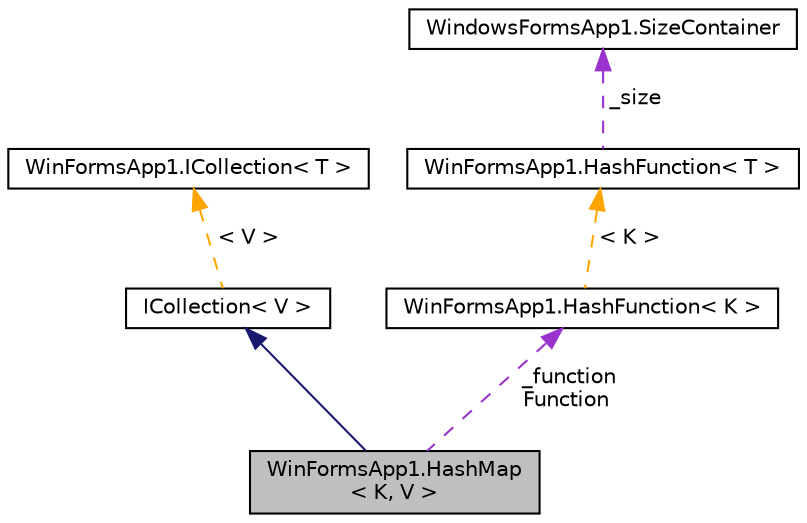 digraph "WinFormsApp1.HashMap&lt; K, V &gt;"
{
 // LATEX_PDF_SIZE
  edge [fontname="Helvetica",fontsize="10",labelfontname="Helvetica",labelfontsize="10"];
  node [fontname="Helvetica",fontsize="10",shape=record];
  Node1 [label="WinFormsApp1.HashMap\l\< K, V \>",height=0.2,width=0.4,color="black", fillcolor="grey75", style="filled", fontcolor="black",tooltip=" "];
  Node2 -> Node1 [dir="back",color="midnightblue",fontsize="10",style="solid",fontname="Helvetica"];
  Node2 [label="ICollection\< V \>",height=0.2,width=0.4,color="black", fillcolor="white", style="filled",URL="$interface_win_forms_app1_1_1_i_collection.html",tooltip=" "];
  Node3 -> Node2 [dir="back",color="orange",fontsize="10",style="dashed",label=" \< V \>" ,fontname="Helvetica"];
  Node3 [label="WinFormsApp1.ICollection\< T \>",height=0.2,width=0.4,color="black", fillcolor="white", style="filled",URL="$interface_win_forms_app1_1_1_i_collection.html",tooltip=" "];
  Node4 -> Node1 [dir="back",color="darkorchid3",fontsize="10",style="dashed",label=" _function\nFunction" ,fontname="Helvetica"];
  Node4 [label="WinFormsApp1.HashFunction\< K \>",height=0.2,width=0.4,color="black", fillcolor="white", style="filled",URL="$class_win_forms_app1_1_1_hash_function.html",tooltip=" "];
  Node5 -> Node4 [dir="back",color="orange",fontsize="10",style="dashed",label=" \< K \>" ,fontname="Helvetica"];
  Node5 [label="WinFormsApp1.HashFunction\< T \>",height=0.2,width=0.4,color="black", fillcolor="white", style="filled",URL="$class_win_forms_app1_1_1_hash_function.html",tooltip=" "];
  Node6 -> Node5 [dir="back",color="darkorchid3",fontsize="10",style="dashed",label=" _size" ,fontname="Helvetica"];
  Node6 [label="WindowsFormsApp1.SizeContainer",height=0.2,width=0.4,color="black", fillcolor="white", style="filled",URL="$class_windows_forms_app1_1_1_size_container.html",tooltip=" "];
}
